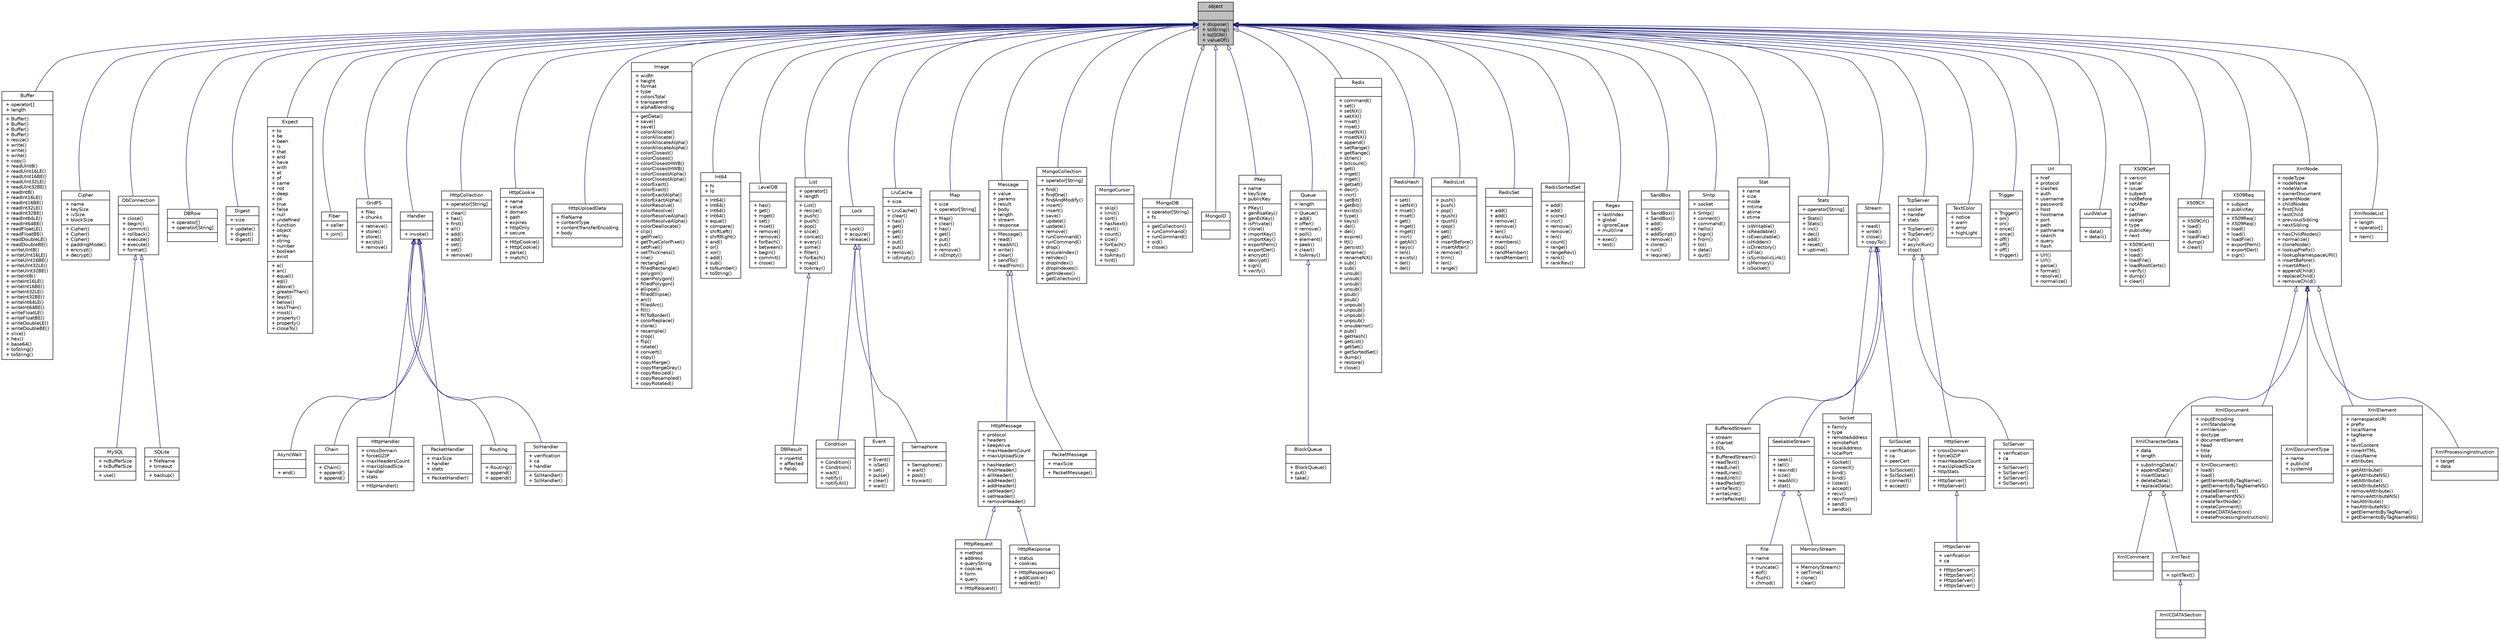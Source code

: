 digraph "object"
{
  edge [fontname="Helvetica",fontsize="10",labelfontname="Helvetica",labelfontsize="10"];
  node [fontname="Helvetica",fontsize="10",shape=record];
  Node1 [label="{object\n||+ dispose()\l+ toString()\l+ toJSON()\l+ valueOf()\l}",height=0.2,width=0.4,color="black", fillcolor="grey75", style="filled", fontcolor="black"];
  Node1 -> Node2 [dir="back",color="midnightblue",fontsize="10",style="solid",arrowtail="onormal",fontname="Helvetica"];
  Node2 [label="{Buffer\n|+ operator[]\l+ length\l|+ Buffer()\l+ Buffer()\l+ Buffer()\l+ Buffer()\l+ resize()\l+ write()\l+ write()\l+ write()\l+ copy()\l+ readUInt8()\l+ readUInt16LE()\l+ readUInt16BE()\l+ readUInt32LE()\l+ readUInt32BE()\l+ readInt8()\l+ readInt16LE()\l+ readInt16BE()\l+ readInt32LE()\l+ readInt32BE()\l+ readInt64LE()\l+ readInt64BE()\l+ readFloatLE()\l+ readFloatBE()\l+ readDoubleLE()\l+ readDoubleBE()\l+ writeUInt8()\l+ writeUInt16LE()\l+ writeUInt16BE()\l+ writeUInt32LE()\l+ writeUInt32BE()\l+ writeInt8()\l+ writeInt16LE()\l+ writeInt16BE()\l+ writeInt32LE()\l+ writeInt32BE()\l+ writeInt64LE()\l+ writeInt64BE()\l+ writeFloatLE()\l+ writeFloatBE()\l+ writeDoubleLE()\l+ writeDoubleBE()\l+ slice()\l+ hex()\l+ base64()\l+ toString()\l+ toString()\l}",height=0.2,width=0.4,color="black", fillcolor="white", style="filled",URL="$d9/dae/interfaceBuffer.html",tooltip="Binary buffer used in dealing with I/O reading and writing. "];
  Node1 -> Node3 [dir="back",color="midnightblue",fontsize="10",style="solid",arrowtail="onormal",fontname="Helvetica"];
  Node3 [label="{Cipher\n|+ name\l+ keySize\l+ ivSize\l+ blockSize\l|+ Cipher()\l+ Cipher()\l+ Cipher()\l+ paddingMode()\l+ encrypt()\l+ decrypt()\l}",height=0.2,width=0.4,color="black", fillcolor="white", style="filled",URL="$df/d49/interfaceCipher.html",tooltip="Symmetric cryptography object. "];
  Node1 -> Node4 [dir="back",color="midnightblue",fontsize="10",style="solid",arrowtail="onormal",fontname="Helvetica"];
  Node4 [label="{DbConnection\n||+ close()\l+ begin()\l+ commit()\l+ rollback()\l+ execute()\l+ execute()\l+ format()\l}",height=0.2,width=0.4,color="black", fillcolor="white", style="filled",URL="$d8/d2c/interfaceDbConnection.html",tooltip="Database connection object which is used for creation and maintenance of the database connection sess..."];
  Node4 -> Node5 [dir="back",color="midnightblue",fontsize="10",style="solid",arrowtail="onormal",fontname="Helvetica"];
  Node5 [label="{MySQL\n|+ rxBufferSize\l+ txBufferSize\l|+ use()\l}",height=0.2,width=0.4,color="black", fillcolor="white", style="filled",URL="$d2/d68/interfaceMySQL.html",tooltip="mysql database connection object "];
  Node4 -> Node6 [dir="back",color="midnightblue",fontsize="10",style="solid",arrowtail="onormal",fontname="Helvetica"];
  Node6 [label="{SQLite\n|+ fileName\l+ timeout\l|+ backup()\l}",height=0.2,width=0.4,color="black", fillcolor="white", style="filled",URL="$d7/df5/interfaceSQLite.html",tooltip="sqlite database connection object "];
  Node1 -> Node7 [dir="back",color="midnightblue",fontsize="10",style="solid",arrowtail="onormal",fontname="Helvetica"];
  Node7 [label="{DBRow\n|+ operator[]\l+ operator[String]\l|}",height=0.2,width=0.4,color="black", fillcolor="white", style="filled",URL="$d7/d8e/interfaceDBRow.html",tooltip="Database record object. "];
  Node1 -> Node8 [dir="back",color="midnightblue",fontsize="10",style="solid",arrowtail="onormal",fontname="Helvetica"];
  Node8 [label="{Digest\n|+ size\l|+ update()\l+ digest()\l+ digest()\l}",height=0.2,width=0.4,color="black", fillcolor="white", style="filled",URL="$d3/d41/interfaceDigest.html",tooltip="Message digest object. "];
  Node1 -> Node9 [dir="back",color="midnightblue",fontsize="10",style="solid",arrowtail="onormal",fontname="Helvetica"];
  Node9 [label="{Expect\n|+ to\l+ be\l+ been\l+ is\l+ that\l+ and\l+ have\l+ with\l+ at\l+ of\l+ same\l+ not\l+ deep\l+ ok\l+ true\l+ false\l+ null\l+ undefined\l+ function\l+ object\l+ array\l+ string\l+ number\l+ boolean\l+ exist\l|+ a()\l+ an()\l+ equal()\l+ eql()\l+ above()\l+ greaterThan()\l+ least()\l+ below()\l+ lessThan()\l+ most()\l+ property()\l+ property()\l+ closeTo()\l}",height=0.2,width=0.4,color="black", fillcolor="white", style="filled",URL="$d0/df6/interfaceExpect.html",tooltip="assertion expect object Expect object is an inner object of assert object, which can be used to creat..."];
  Node1 -> Node10 [dir="back",color="midnightblue",fontsize="10",style="solid",arrowtail="onormal",fontname="Helvetica"];
  Node10 [label="{Fiber\n|+ caller\l|+ join()\l}",height=0.2,width=0.4,color="black", fillcolor="white", style="filled",URL="$d4/d39/interfaceFiber.html",tooltip="Fiber operation object, this object cannot be created directly. "];
  Node1 -> Node11 [dir="back",color="midnightblue",fontsize="10",style="solid",arrowtail="onormal",fontname="Helvetica"];
  Node11 [label="{GridFS\n|+ files\l+ chunks\l|+ retrieve()\l+ store()\l+ store()\l+ exists()\l+ remove()\l}",height=0.2,width=0.4,color="black", fillcolor="white", style="filled",URL="$d7/d34/interfaceGridFS.html",tooltip="MongoDB GridFS Distributed File System Access Object. "];
  Node1 -> Node12 [dir="back",color="midnightblue",fontsize="10",style="solid",arrowtail="onormal",fontname="Helvetica"];
  Node12 [label="{Handler\n||+ invoke()\l}",height=0.2,width=0.4,color="black", fillcolor="white", style="filled",URL="$da/d85/interfaceHandler.html",tooltip="Meassage Handler Interface. "];
  Node12 -> Node13 [dir="back",color="midnightblue",fontsize="10",style="solid",arrowtail="onormal",fontname="Helvetica"];
  Node13 [label="{AsyncWait\n||+ end()\l}",height=0.2,width=0.4,color="black", fillcolor="white", style="filled",URL="$d2/d88/interfaceAsyncWait.html",tooltip="Message Handler object for asynchronous waiting. "];
  Node12 -> Node14 [dir="back",color="midnightblue",fontsize="10",style="solid",arrowtail="onormal",fontname="Helvetica"];
  Node14 [label="{Chain\n||+ Chain()\l+ append()\l+ append()\l}",height=0.2,width=0.4,color="black", fillcolor="white", style="filled",URL="$d3/d78/interfaceChain.html",tooltip="The handler of the message handler chain object. "];
  Node12 -> Node15 [dir="back",color="midnightblue",fontsize="10",style="solid",arrowtail="onormal",fontname="Helvetica"];
  Node15 [label="{HttpHandler\n|+ crossDomain\l+ forceGZIP\l+ maxHeadersCount\l+ maxUploadSize\l+ handler\l+ stats\l|+ HttpHandler()\l}",height=0.2,width=0.4,color="black", fillcolor="white", style="filled",URL="$d6/d18/interfaceHttpHandler.html",tooltip="http Protocol Conversion Processor "];
  Node12 -> Node16 [dir="back",color="midnightblue",fontsize="10",style="solid",arrowtail="onormal",fontname="Helvetica"];
  Node16 [label="{PacketHandler\n|+ maxSize\l+ handler\l+ stats\l|+ PacketHandler()\l}",height=0.2,width=0.4,color="black", fillcolor="white", style="filled",URL="$de/dba/interfacePacketHandler.html",tooltip="Packet protocal converter. "];
  Node12 -> Node17 [dir="back",color="midnightblue",fontsize="10",style="solid",arrowtail="onormal",fontname="Helvetica"];
  Node17 [label="{Routing\n||+ Routing()\l+ append()\l+ append()\l}",height=0.2,width=0.4,color="black", fillcolor="white", style="filled",URL="$df/dcb/interfaceRouting.html",tooltip="Message handler router. "];
  Node12 -> Node18 [dir="back",color="midnightblue",fontsize="10",style="solid",arrowtail="onormal",fontname="Helvetica"];
  Node18 [label="{SslHandler\n|+ verification\l+ ca\l+ handler\l|+ SslHandler()\l+ SslHandler()\l}",height=0.2,width=0.4,color="black", fillcolor="white", style="filled",URL="$df/dd8/interfaceSslHandler.html",tooltip="ssl protocol converter "];
  Node1 -> Node19 [dir="back",color="midnightblue",fontsize="10",style="solid",arrowtail="onormal",fontname="Helvetica"];
  Node19 [label="{HttpCollection\n|+ operator[String]\l|+ clear()\l+ has()\l+ first()\l+ all()\l+ add()\l+ add()\l+ set()\l+ set()\l+ remove()\l}",height=0.2,width=0.4,color="black", fillcolor="white", style="filled",URL="$da/d34/interfaceHttpCollection.html",tooltip="http container object, used to store and organize data like http header, cookie, query, form and so on "];
  Node1 -> Node20 [dir="back",color="midnightblue",fontsize="10",style="solid",arrowtail="onormal",fontname="Helvetica"];
  Node20 [label="{HttpCookie\n|+ name\l+ value\l+ domain\l+ path\l+ expires\l+ httpOnly\l+ secure\l|+ HttpCookie()\l+ HttpCookie()\l+ parse()\l+ match()\l}",height=0.2,width=0.4,color="black", fillcolor="white", style="filled",URL="$d3/dea/interfaceHttpCookie.html",tooltip="http Cookie Object, used to add and handle cookies "];
  Node1 -> Node21 [dir="back",color="midnightblue",fontsize="10",style="solid",arrowtail="onormal",fontname="Helvetica"];
  Node21 [label="{HttpUploadData\n|+ fileName\l+ contentType\l+ contentTransferEncoding\l+ body\l|}",height=0.2,width=0.4,color="black", fillcolor="white", style="filled",URL="$db/dd0/interfaceHttpUploadData.html",tooltip="a data item that contains multipart "];
  Node1 -> Node22 [dir="back",color="midnightblue",fontsize="10",style="solid",arrowtail="onormal",fontname="Helvetica"];
  Node22 [label="{Image\n|+ width\l+ height\l+ format\l+ type\l+ colorsTotal\l+ transparent\l+ alphaBlending\l|+ getData()\l+ save()\l+ save()\l+ colorAllocate()\l+ colorAllocate()\l+ colorAllocateAlpha()\l+ colorAllocateAlpha()\l+ colorClosest()\l+ colorClosest()\l+ colorClosestHWB()\l+ colorClosestHWB()\l+ colorClosestAlpha()\l+ colorClosestAlpha()\l+ colorExact()\l+ colorExact()\l+ colorExactAlpha()\l+ colorExactAlpha()\l+ colorResolve()\l+ colorResolve()\l+ colorResolveAlpha()\l+ colorResolveAlpha()\l+ colorDeallocate()\l+ clip()\l+ getPixel()\l+ getTrueColorPixel()\l+ setPixel()\l+ setThickness()\l+ line()\l+ rectangle()\l+ filledRectangle()\l+ polygon()\l+ openPolygon()\l+ filledPolygon()\l+ ellipse()\l+ filledEllipse()\l+ arc()\l+ filledArc()\l+ fill()\l+ fillToBorder()\l+ colorReplace()\l+ clone()\l+ resample()\l+ crop()\l+ flip()\l+ rotate()\l+ convert()\l+ copy()\l+ copyMerge()\l+ copyMergeGray()\l+ copyResized()\l+ copyResampled()\l+ copyRotated()\l}",height=0.2,width=0.4,color="black", fillcolor="white", style="filled",URL="$d2/d41/interfaceImage.html",tooltip="Image object with transform, draw and save operations, etc. "];
  Node1 -> Node23 [dir="back",color="midnightblue",fontsize="10",style="solid",arrowtail="onormal",fontname="Helvetica"];
  Node23 [label="{Int64\n|+ hi\l+ lo\l|+ Int64()\l+ Int64()\l+ Int64()\l+ Int64()\l+ equal()\l+ compare()\l+ shiftLeft()\l+ shiftRight()\l+ and()\l+ or()\l+ xor()\l+ add()\l+ sub()\l+ toNumber()\l+ toString()\l}",height=0.2,width=0.4,color="black", fillcolor="white", style="filled",URL="$df/dc1/interfaceInt64.html",tooltip="64-bit integer "];
  Node1 -> Node24 [dir="back",color="midnightblue",fontsize="10",style="solid",arrowtail="onormal",fontname="Helvetica"];
  Node24 [label="{LevelDB\n||+ has()\l+ get()\l+ mget()\l+ set()\l+ mset()\l+ remove()\l+ remove()\l+ forEach()\l+ between()\l+ begin()\l+ commit()\l+ close()\l}",height=0.2,width=0.4,color="black", fillcolor="white", style="filled",URL="$d0/d9e/interfaceLevelDB.html",tooltip="LevelDB database object. "];
  Node1 -> Node25 [dir="back",color="midnightblue",fontsize="10",style="solid",arrowtail="onormal",fontname="Helvetica"];
  Node25 [label="{List\n|+ operator[]\l+ length\l|+ List()\l+ resize()\l+ push()\l+ push()\l+ pop()\l+ slice()\l+ concat()\l+ every()\l+ some()\l+ filter()\l+ forEach()\l+ map()\l+ toArray()\l}",height=0.2,width=0.4,color="black", fillcolor="white", style="filled",URL="$de/dd8/interfaceList.html",tooltip="Variant Array object, return a list of Variant. "];
  Node25 -> Node26 [dir="back",color="midnightblue",fontsize="10",style="solid",arrowtail="onormal",fontname="Helvetica"];
  Node26 [label="{DBResult\n|+ insertId\l+ affected\l+ fields\l|}",height=0.2,width=0.4,color="black", fillcolor="white", style="filled",URL="$d9/db4/interfaceDBResult.html",tooltip="The collection of the database records object. "];
  Node1 -> Node27 [dir="back",color="midnightblue",fontsize="10",style="solid",arrowtail="onormal",fontname="Helvetica"];
  Node27 [label="{Lock\n||+ Lock()\l+ acquire()\l+ release()\l}",height=0.2,width=0.4,color="black", fillcolor="white", style="filled",URL="$de/da6/interfaceLock.html",tooltip="Thread lock object. "];
  Node27 -> Node28 [dir="back",color="midnightblue",fontsize="10",style="solid",arrowtail="onormal",fontname="Helvetica"];
  Node28 [label="{Condition\n||+ Condition()\l+ Condition()\l+ wait()\l+ notify()\l+ notifyAll()\l}",height=0.2,width=0.4,color="black", fillcolor="white", style="filled",URL="$d5/d45/interfaceCondition.html",tooltip="Condition variable object. "];
  Node27 -> Node29 [dir="back",color="midnightblue",fontsize="10",style="solid",arrowtail="onormal",fontname="Helvetica"];
  Node29 [label="{Event\n||+ Event()\l+ isSet()\l+ set()\l+ pulse()\l+ clear()\l+ wait()\l}",height=0.2,width=0.4,color="black", fillcolor="white", style="filled",URL="$d7/ddf/interfaceEvent.html",tooltip="Event Object. "];
  Node27 -> Node30 [dir="back",color="midnightblue",fontsize="10",style="solid",arrowtail="onormal",fontname="Helvetica"];
  Node30 [label="{Semaphore\n||+ Semaphore()\l+ wait()\l+ post()\l+ trywait()\l}",height=0.2,width=0.4,color="black", fillcolor="white", style="filled",URL="$dc/d90/interfaceSemaphore.html",tooltip="Semaphore object. "];
  Node1 -> Node31 [dir="back",color="midnightblue",fontsize="10",style="solid",arrowtail="onormal",fontname="Helvetica"];
  Node31 [label="{LruCache\n|+ size\l|+ LruCache()\l+ clear()\l+ has()\l+ get()\l+ get()\l+ set()\l+ put()\l+ put()\l+ remove()\l+ isEmpty()\l}",height=0.2,width=0.4,color="black", fillcolor="white", style="filled",URL="$dc/d81/interfaceLruCache.html",tooltip="LRU(least recently used) cache object. "];
  Node1 -> Node32 [dir="back",color="midnightblue",fontsize="10",style="solid",arrowtail="onormal",fontname="Helvetica"];
  Node32 [label="{Map\n|+ size\l+ operator[String]\l|+ Map()\l+ clear()\l+ has()\l+ get()\l+ put()\l+ put()\l+ remove()\l+ isEmpty()\l}",height=0.2,width=0.4,color="black", fillcolor="white", style="filled",URL="$d2/dc1/interfaceMap.html",tooltip="Dictionary object. "];
  Node1 -> Node33 [dir="back",color="midnightblue",fontsize="10",style="solid",arrowtail="onormal",fontname="Helvetica"];
  Node33 [label="{Message\n|+ value\l+ params\l+ result\l+ body\l+ length\l+ stream\l+ response\l|+ Message()\l+ read()\l+ readAll()\l+ write()\l+ clear()\l+ sendTo()\l+ readFrom()\l}",height=0.2,width=0.4,color="black", fillcolor="white", style="filled",URL="$d6/db7/interfaceMessage.html",tooltip="Basic message object. "];
  Node33 -> Node34 [dir="back",color="midnightblue",fontsize="10",style="solid",arrowtail="onormal",fontname="Helvetica"];
  Node34 [label="{HttpMessage\n|+ protocol\l+ headers\l+ keepAlive\l+ maxHeadersCount\l+ maxUploadSize\l|+ hasHeader()\l+ firstHeader()\l+ allHeader()\l+ addHeader()\l+ addHeader()\l+ setHeader()\l+ setHeader()\l+ removeHeader()\l}",height=0.2,width=0.4,color="black", fillcolor="white", style="filled",URL="$da/d38/interfaceHttpMessage.html",tooltip="http basic message objec "];
  Node34 -> Node35 [dir="back",color="midnightblue",fontsize="10",style="solid",arrowtail="onormal",fontname="Helvetica"];
  Node35 [label="{HttpRequest\n|+ method\l+ address\l+ queryString\l+ cookies\l+ form\l+ query\l|+ HttpRequest()\l}",height=0.2,width=0.4,color="black", fillcolor="white", style="filled",URL="$d4/dfa/interfaceHttpRequest.html",tooltip="http request message object "];
  Node34 -> Node36 [dir="back",color="midnightblue",fontsize="10",style="solid",arrowtail="onormal",fontname="Helvetica"];
  Node36 [label="{HttpResponse\n|+ status\l+ cookies\l|+ HttpResponse()\l+ addCookie()\l+ redirect()\l}",height=0.2,width=0.4,color="black", fillcolor="white", style="filled",URL="$d9/d71/interfaceHttpResponse.html",tooltip="http response message object "];
  Node33 -> Node37 [dir="back",color="midnightblue",fontsize="10",style="solid",arrowtail="onormal",fontname="Helvetica"];
  Node37 [label="{PacketMessage\n|+ maxSize\l|+ PacketMessage()\l}",height=0.2,width=0.4,color="black", fillcolor="white", style="filled",URL="$df/da2/interfacePacketMessage.html",tooltip="Packet handler. "];
  Node1 -> Node38 [dir="back",color="midnightblue",fontsize="10",style="solid",arrowtail="onormal",fontname="Helvetica"];
  Node38 [label="{MongoCollection\n|+ operator[String]\l|+ find()\l+ findOne()\l+ findAndModify()\l+ insert()\l+ insert()\l+ save()\l+ update()\l+ update()\l+ remove()\l+ runCommand()\l+ runCommand()\l+ drop()\l+ ensureIndex()\l+ reIndex()\l+ dropIndex()\l+ dropIndexes()\l+ getIndexes()\l+ getCollection()\l}",height=0.2,width=0.4,color="black", fillcolor="white", style="filled",URL="$d6/d6b/interfaceMongoCollection.html",tooltip="mongodb database dataset object "];
  Node1 -> Node39 [dir="back",color="midnightblue",fontsize="10",style="solid",arrowtail="onormal",fontname="Helvetica"];
  Node39 [label="{MongoCursor\n||+ skip()\l+ limit()\l+ sort()\l+ hasNext()\l+ next()\l+ count()\l+ size()\l+ forEach()\l+ map()\l+ toArray()\l+ hint()\l}",height=0.2,width=0.4,color="black", fillcolor="white", style="filled",URL="$dc/d27/interfaceMongoCursor.html",tooltip="mongodb database cursor object "];
  Node1 -> Node40 [dir="back",color="midnightblue",fontsize="10",style="solid",arrowtail="onormal",fontname="Helvetica"];
  Node40 [label="{MongoDB\n|+ operator[String]\l+ fs\l|+ getCollection()\l+ runCommand()\l+ runCommand()\l+ oid()\l+ close()\l}",height=0.2,width=0.4,color="black", fillcolor="white", style="filled",URL="$df/d69/interfaceMongoDB.html",tooltip="mongodb database connection object "];
  Node1 -> Node41 [dir="back",color="midnightblue",fontsize="10",style="solid",arrowtail="onormal",fontname="Helvetica"];
  Node41 [label="{MongoID\n||}",height=0.2,width=0.4,color="black", fillcolor="white", style="filled",URL="$d9/d2f/interfaceMongoID.html",tooltip="mongodb unique object for save and pass oid "];
  Node1 -> Node42 [dir="back",color="midnightblue",fontsize="10",style="solid",arrowtail="onormal",fontname="Helvetica"];
  Node42 [label="{PKey\n|+ name\l+ keySize\l+ publicKey\l|+ PKey()\l+ genRsaKey()\l+ genEcKey()\l+ isPrivate()\l+ clone()\l+ importKey()\l+ importKey()\l+ exportPem()\l+ exportDer()\l+ encrypt()\l+ decrypt()\l+ sign()\l+ verify()\l}",height=0.2,width=0.4,color="black", fillcolor="white", style="filled",URL="$d5/dac/interfacePKey.html",tooltip="Asymmetric encryption algorithm object. "];
  Node1 -> Node43 [dir="back",color="midnightblue",fontsize="10",style="solid",arrowtail="onormal",fontname="Helvetica"];
  Node43 [label="{Queue\n|+ length\l|+ Queue()\l+ add()\l+ offer()\l+ remove()\l+ poll()\l+ element()\l+ peek()\l+ clear()\l+ toArray()\l}",height=0.2,width=0.4,color="black", fillcolor="white", style="filled",URL="$d1/d56/interfaceQueue.html",tooltip="FIFO queue. "];
  Node43 -> Node44 [dir="back",color="midnightblue",fontsize="10",style="solid",arrowtail="onormal",fontname="Helvetica"];
  Node44 [label="{BlockQueue\n||+ BlockQueue()\l+ put()\l+ take()\l}",height=0.2,width=0.4,color="black", fillcolor="white", style="filled",URL="$d4/db6/interfaceBlockQueue.html",tooltip="Blocking FIFO-queue Object. "];
  Node1 -> Node45 [dir="back",color="midnightblue",fontsize="10",style="solid",arrowtail="onormal",fontname="Helvetica"];
  Node45 [label="{Redis\n||+ command()\l+ set()\l+ setNX()\l+ setXX()\l+ mset()\l+ mset()\l+ msetNX()\l+ msetNX()\l+ append()\l+ setRange()\l+ getRange()\l+ strlen()\l+ bitcount()\l+ get()\l+ mget()\l+ mget()\l+ getset()\l+ decr()\l+ incr()\l+ setBit()\l+ getBit()\l+ exists()\l+ type()\l+ keys()\l+ del()\l+ del()\l+ expire()\l+ ttl()\l+ persist()\l+ rename()\l+ renameNX()\l+ sub()\l+ sub()\l+ unsub()\l+ unsub()\l+ unsub()\l+ unsub()\l+ psub()\l+ psub()\l+ unpsub()\l+ unpsub()\l+ unpsub()\l+ unpsub()\l+ onsuberror()\l+ pub()\l+ getHash()\l+ getList()\l+ getSet()\l+ getSortedSet()\l+ dump()\l+ restore()\l+ close()\l}",height=0.2,width=0.4,color="black", fillcolor="white", style="filled",URL="$d7/d32/interfaceRedis.html",tooltip="Redis database client object. "];
  Node1 -> Node46 [dir="back",color="midnightblue",fontsize="10",style="solid",arrowtail="onormal",fontname="Helvetica"];
  Node46 [label="{RedisHash\n||+ set()\l+ setNX()\l+ mset()\l+ mset()\l+ get()\l+ mget()\l+ mget()\l+ incr()\l+ getAll()\l+ keys()\l+ len()\l+ exists()\l+ del()\l+ del()\l}",height=0.2,width=0.4,color="black", fillcolor="white", style="filled",URL="$d9/d58/interfaceRedisHash.html",tooltip="Redis database client Hash object, it contains client with given key, and has to call its methods to ..."];
  Node1 -> Node47 [dir="back",color="midnightblue",fontsize="10",style="solid",arrowtail="onormal",fontname="Helvetica"];
  Node47 [label="{RedisList\n||+ push()\l+ push()\l+ pop()\l+ rpush()\l+ rpush()\l+ rpop()\l+ set()\l+ get()\l+ insertBefore()\l+ insertAfter()\l+ remove()\l+ trim()\l+ len()\l+ range()\l}",height=0.2,width=0.4,color="black", fillcolor="white", style="filled",URL="$d0/da2/interfaceRedisList.html",tooltip="Redis database List objectm, it contains client with given key, and has to call its methods to operat..."];
  Node1 -> Node48 [dir="back",color="midnightblue",fontsize="10",style="solid",arrowtail="onormal",fontname="Helvetica"];
  Node48 [label="{RedisSet\n||+ add()\l+ add()\l+ remove()\l+ remove()\l+ len()\l+ exists()\l+ members()\l+ pop()\l+ randMember()\l+ randMember()\l}",height=0.2,width=0.4,color="black", fillcolor="white", style="filled",URL="$d3/dee/interfaceRedisSet.html",tooltip="Redis database client Set object, it contains client of given key and has to operate it with database..."];
  Node1 -> Node49 [dir="back",color="midnightblue",fontsize="10",style="solid",arrowtail="onormal",fontname="Helvetica"];
  Node49 [label="{RedisSortedSet\n||+ add()\l+ add()\l+ score()\l+ incr()\l+ remove()\l+ remove()\l+ len()\l+ count()\l+ range()\l+ rangeRev()\l+ rank()\l+ rankRev()\l}",height=0.2,width=0.4,color="black", fillcolor="white", style="filled",URL="$db/d03/interfaceRedisSortedSet.html",tooltip="Redis database SortedSet object, it contains client of given key and has to operate it with database..."];
  Node1 -> Node50 [dir="back",color="midnightblue",fontsize="10",style="solid",arrowtail="onormal",fontname="Helvetica"];
  Node50 [label="{Regex\n|+ lastIndex\l+ global\l+ ignoreCase\l+ multiline\l|+ exec()\l+ test()\l}",height=0.2,width=0.4,color="black", fillcolor="white", style="filled",URL="$d1/d43/interfaceRegex.html",tooltip="Regular expression. "];
  Node1 -> Node51 [dir="back",color="midnightblue",fontsize="10",style="solid",arrowtail="onormal",fontname="Helvetica"];
  Node51 [label="{SandBox\n||+ SandBox()\l+ SandBox()\l+ add()\l+ add()\l+ addScript()\l+ remove()\l+ clone()\l+ run()\l+ require()\l}",height=0.2,width=0.4,color="black", fillcolor="white", style="filled",URL="$d5/dd4/interfaceSandBox.html",tooltip="Sandbox, to manage a separate running space. "];
  Node1 -> Node52 [dir="back",color="midnightblue",fontsize="10",style="solid",arrowtail="onormal",fontname="Helvetica"];
  Node52 [label="{Smtp\n|+ socket\l|+ Smtp()\l+ connect()\l+ command()\l+ hello()\l+ login()\l+ from()\l+ to()\l+ data()\l+ quit()\l}",height=0.2,width=0.4,color="black", fillcolor="white", style="filled",URL="$da/de8/interfaceSmtp.html",tooltip="Smtp object. "];
  Node1 -> Node53 [dir="back",color="midnightblue",fontsize="10",style="solid",arrowtail="onormal",fontname="Helvetica"];
  Node53 [label="{Stat\n|+ name\l+ size\l+ mode\l+ mtime\l+ atime\l+ ctime\l|+ isWritable()\l+ isReadable()\l+ isExecutable()\l+ isHidden()\l+ isDirectory()\l+ isFile()\l+ isSymbolicLink()\l+ isMemory()\l+ isSocket()\l}",height=0.2,width=0.4,color="black", fillcolor="white", style="filled",URL="$dc/da9/interfaceStat.html",tooltip="File info object. "];
  Node1 -> Node54 [dir="back",color="midnightblue",fontsize="10",style="solid",arrowtail="onormal",fontname="Helvetica"];
  Node54 [label="{Stats\n|+ operator[String]\l|+ Stats()\l+ Stats()\l+ inc()\l+ dec()\l+ add()\l+ reset()\l+ uptime()\l}",height=0.2,width=0.4,color="black", fillcolor="white", style="filled",URL="$df/d0b/interfaceStats.html",tooltip="Data statistic object, to collection data at runtime. "];
  Node1 -> Node55 [dir="back",color="midnightblue",fontsize="10",style="solid",arrowtail="onormal",fontname="Helvetica"];
  Node55 [label="{Stream\n||+ read()\l+ write()\l+ close()\l+ copyTo()\l}",height=0.2,width=0.4,color="black", fillcolor="white", style="filled",URL="$d4/dc7/interfaceStream.html",tooltip="Stream object for binary data. "];
  Node55 -> Node56 [dir="back",color="midnightblue",fontsize="10",style="solid",arrowtail="onormal",fontname="Helvetica"];
  Node56 [label="{BufferedStream\n|+ stream\l+ charset\l+ EOL\l|+ BufferedStream()\l+ readText()\l+ readLine()\l+ readLines()\l+ readUntil()\l+ readPacket()\l+ writeText()\l+ writeLine()\l+ writePacket()\l}",height=0.2,width=0.4,color="black", fillcolor="white", style="filled",URL="$d0/d37/interfaceBufferedStream.html",tooltip="Buffer reader object. "];
  Node55 -> Node57 [dir="back",color="midnightblue",fontsize="10",style="solid",arrowtail="onormal",fontname="Helvetica"];
  Node57 [label="{SeekableStream\n||+ seek()\l+ tell()\l+ rewind()\l+ size()\l+ readAll()\l+ stat()\l}",height=0.2,width=0.4,color="black", fillcolor="white", style="filled",URL="$d6/d9c/interfaceSeekableStream.html",tooltip="Seekable stream interface. "];
  Node57 -> Node58 [dir="back",color="midnightblue",fontsize="10",style="solid",arrowtail="onormal",fontname="Helvetica"];
  Node58 [label="{File\n|+ name\l|+ truncate()\l+ eof()\l+ flush()\l+ chmod()\l}",height=0.2,width=0.4,color="black", fillcolor="white", style="filled",URL="$d3/d3a/interfaceFile.html",tooltip="file operands, used to operate the reading and writing of binary files. "];
  Node57 -> Node59 [dir="back",color="midnightblue",fontsize="10",style="solid",arrowtail="onormal",fontname="Helvetica"];
  Node59 [label="{MemoryStream\n||+ MemoryStream()\l+ setTime()\l+ clone()\l+ clear()\l}",height=0.2,width=0.4,color="black", fillcolor="white", style="filled",URL="$d2/d93/interfaceMemoryStream.html",tooltip="Memory stream object. "];
  Node55 -> Node60 [dir="back",color="midnightblue",fontsize="10",style="solid",arrowtail="onormal",fontname="Helvetica"];
  Node60 [label="{Socket\n|+ family\l+ type\l+ remoteAddress\l+ remotePort\l+ localAddress\l+ localPort\l|+ Socket()\l+ connect()\l+ bind()\l+ bind()\l+ listen()\l+ accept()\l+ recv()\l+ recvFrom()\l+ send()\l+ sendto()\l}",height=0.2,width=0.4,color="black", fillcolor="white", style="filled",URL="$dd/d94/interfaceSocket.html",tooltip="Network socket interface. "];
  Node55 -> Node61 [dir="back",color="midnightblue",fontsize="10",style="solid",arrowtail="onormal",fontname="Helvetica"];
  Node61 [label="{SslSocket\n|+ verification\l+ ca\l+ peerCert\l|+ SslSocket()\l+ SslSocket()\l+ connect()\l+ accept()\l}",height=0.2,width=0.4,color="black", fillcolor="white", style="filled",URL="$d0/d97/interfaceSslSocket.html",tooltip="ssl netwrok socket interface "];
  Node1 -> Node62 [dir="back",color="midnightblue",fontsize="10",style="solid",arrowtail="onormal",fontname="Helvetica"];
  Node62 [label="{TcpServer\n|+ socket\l+ handler\l+ stats\l|+ TcpServer()\l+ TcpServer()\l+ run()\l+ asyncRun()\l+ stop()\l}",height=0.2,width=0.4,color="black", fillcolor="white", style="filled",URL="$d7/d48/interfaceTcpServer.html",tooltip="tcp server object for creating a multi-thread tcp server "];
  Node62 -> Node63 [dir="back",color="midnightblue",fontsize="10",style="solid",arrowtail="onormal",fontname="Helvetica"];
  Node63 [label="{HttpServer\n|+ crossDomain\l+ forceGZIP\l+ maxHeadersCount\l+ maxUploadSize\l+ httpStats\l|+ HttpServer()\l+ HttpServer()\l}",height=0.2,width=0.4,color="black", fillcolor="white", style="filled",URL="$d4/d79/interfaceHttpServer.html",tooltip="http server object "];
  Node63 -> Node64 [dir="back",color="midnightblue",fontsize="10",style="solid",arrowtail="onormal",fontname="Helvetica"];
  Node64 [label="{HttpsServer\n|+ verification\l+ ca\l|+ HttpsServer()\l+ HttpsServer()\l+ HttpsServer()\l+ HttpsServer()\l}",height=0.2,width=0.4,color="black", fillcolor="white", style="filled",URL="$d7/d42/interfaceHttpsServer.html",tooltip="https server object "];
  Node62 -> Node65 [dir="back",color="midnightblue",fontsize="10",style="solid",arrowtail="onormal",fontname="Helvetica"];
  Node65 [label="{SslServer\n|+ verification\l+ ca\l|+ SslServer()\l+ SslServer()\l+ SslServer()\l+ SslServer()\l}",height=0.2,width=0.4,color="black", fillcolor="white", style="filled",URL="$d1/d5c/interfaceSslServer.html",tooltip="ssl server object, easily create mutil-thread ssl server "];
  Node1 -> Node66 [dir="back",color="midnightblue",fontsize="10",style="solid",arrowtail="onormal",fontname="Helvetica"];
  Node66 [label="{TextColor\n|+ notice\l+ warn\l+ error\l+ highLight\l|}",height=0.2,width=0.4,color="black", fillcolor="white", style="filled",URL="$da/d8a/interfaceTextColor.html",tooltip="Terminal color output config object. "];
  Node1 -> Node67 [dir="back",color="midnightblue",fontsize="10",style="solid",arrowtail="onormal",fontname="Helvetica"];
  Node67 [label="{Trigger\n||+ Trigger()\l+ on()\l+ on()\l+ once()\l+ once()\l+ off()\l+ off()\l+ off()\l+ trigger()\l}",height=0.2,width=0.4,color="black", fillcolor="white", style="filled",URL="$d6/df7/interfaceTrigger.html",tooltip="Event trigger object can be used to establish the observer mode, the object supports event-triggered ..."];
  Node1 -> Node68 [dir="back",color="midnightblue",fontsize="10",style="solid",arrowtail="onormal",fontname="Helvetica"];
  Node68 [label="{Url\n|+ href\l+ protocol\l+ slashes\l+ auth\l+ username\l+ password\l+ host\l+ hostname\l+ port\l+ path\l+ pathname\l+ search\l+ query\l+ hash\l|+ Url()\l+ Url()\l+ parse()\l+ format()\l+ resolve()\l+ normalize()\l}",height=0.2,width=0.4,color="black", fillcolor="white", style="filled",URL="$dd/d23/interfaceUrl.html",tooltip="Url handle object. "];
  Node1 -> Node69 [dir="back",color="midnightblue",fontsize="10",style="solid",arrowtail="onormal",fontname="Helvetica"];
  Node69 [label="{uuidValue\n||+ data()\l+ detail()\l}",height=0.2,width=0.4,color="black", fillcolor="white", style="filled",URL="$d6/de7/interfaceuuidValue.html",tooltip="uuid object "];
  Node1 -> Node70 [dir="back",color="midnightblue",fontsize="10",style="solid",arrowtail="onormal",fontname="Helvetica"];
  Node70 [label="{X509Cert\n|+ version\l+ serial\l+ issuer\l+ subject\l+ notBefore\l+ notAfter\l+ ca\l+ pathlen\l+ usage\l+ type\l+ publicKey\l+ next\l|+ X509Cert()\l+ load()\l+ load()\l+ loadFile()\l+ loadRootCerts()\l+ verify()\l+ dump()\l+ clear()\l}",height=0.2,width=0.4,color="black", fillcolor="white", style="filled",URL="$dc/d22/interfaceX509Cert.html",tooltip="x509 certificate object "];
  Node1 -> Node71 [dir="back",color="midnightblue",fontsize="10",style="solid",arrowtail="onormal",fontname="Helvetica"];
  Node71 [label="{X509Crl\n||+ X509Crl()\l+ load()\l+ load()\l+ loadFile()\l+ dump()\l+ clear()\l}",height=0.2,width=0.4,color="black", fillcolor="white", style="filled",URL="$d9/d86/interfaceX509Crl.html",tooltip="x509 revoked certificate object "];
  Node1 -> Node72 [dir="back",color="midnightblue",fontsize="10",style="solid",arrowtail="onormal",fontname="Helvetica"];
  Node72 [label="{X509Req\n|+ subject\l+ publicKey\l|+ X509Req()\l+ X509Req()\l+ load()\l+ load()\l+ loadFile()\l+ exportPem()\l+ exportDer()\l+ sign()\l}",height=0.2,width=0.4,color="black", fillcolor="white", style="filled",URL="$d7/d8b/interfaceX509Req.html",tooltip="x509 certificate request object "];
  Node1 -> Node73 [dir="back",color="midnightblue",fontsize="10",style="solid",arrowtail="onormal",fontname="Helvetica"];
  Node73 [label="{XmlNode\n|+ nodeType\l+ nodeName\l+ nodeValue\l+ ownerDocument\l+ parentNode\l+ childNodes\l+ firstChild\l+ lastChild\l+ previousSibling\l+ nextSibling\l|+ hasChildNodes()\l+ normalize()\l+ cloneNode()\l+ lookupPrefix()\l+ lookupNamespaceURI()\l+ insertBefore()\l+ insertAfter()\l+ appendChild()\l+ replaceChild()\l+ removeChild()\l}",height=0.2,width=0.4,color="black", fillcolor="white", style="filled",URL="$dc/d8f/interfaceXmlNode.html",tooltip="XmlNode object is fundamental data type of entire DOM. "];
  Node73 -> Node74 [dir="back",color="midnightblue",fontsize="10",style="solid",arrowtail="onormal",fontname="Helvetica"];
  Node74 [label="{XmlCharacterData\n|+ data\l+ length\l|+ substringData()\l+ appendData()\l+ insertData()\l+ deleteData()\l+ replaceData()\l}",height=0.2,width=0.4,color="black", fillcolor="white", style="filled",URL="$d7/d50/interfaceXmlCharacterData.html",tooltip="XmlCharacterData provides common features to XmlText and XmlComment. "];
  Node74 -> Node75 [dir="back",color="midnightblue",fontsize="10",style="solid",arrowtail="onormal",fontname="Helvetica"];
  Node75 [label="{XmlComment\n||}",height=0.2,width=0.4,color="black", fillcolor="white", style="filled",URL="$dd/dc1/interfaceXmlComment.html",tooltip="XmlComment represents comment of node. "];
  Node74 -> Node76 [dir="back",color="midnightblue",fontsize="10",style="solid",arrowtail="onormal",fontname="Helvetica"];
  Node76 [label="{XmlText\n||+ splitText()\l}",height=0.2,width=0.4,color="black", fillcolor="white", style="filled",URL="$d3/d51/interfaceXmlText.html",tooltip="XmlText object represents element or attribute text content. "];
  Node76 -> Node77 [dir="back",color="midnightblue",fontsize="10",style="solid",arrowtail="onormal",fontname="Helvetica"];
  Node77 [label="{XmlCDATASection\n||}",height=0.2,width=0.4,color="black", fillcolor="white", style="filled",URL="$d4/dd8/interfaceXmlCDATASection.html",tooltip="CDATA section for XmlCDATASection. "];
  Node73 -> Node78 [dir="back",color="midnightblue",fontsize="10",style="solid",arrowtail="onormal",fontname="Helvetica"];
  Node78 [label="{XmlDocument\n|+ inputEncoding\l+ xmlStandalone\l+ xmlVersion\l+ doctype\l+ documentElement\l+ head\l+ title\l+ body\l|+ XmlDocument()\l+ load()\l+ load()\l+ getElementsByTagName()\l+ getElementsByTagNameNS()\l+ createElement()\l+ createElementNS()\l+ createTextNode()\l+ createComment()\l+ createCDATASection()\l+ createProcessingInstruction()\l}",height=0.2,width=0.4,color="black", fillcolor="white", style="filled",URL="$d6/d47/interfaceXmlDocument.html",tooltip="XmlDocument object represents an XML document. "];
  Node73 -> Node79 [dir="back",color="midnightblue",fontsize="10",style="solid",arrowtail="onormal",fontname="Helvetica"];
  Node79 [label="{XmlDocumentType\n|+ name\l+ publicId\l+ systemId\l|}",height=0.2,width=0.4,color="black", fillcolor="white", style="filled",URL="$d4/d35/interfaceXmlDocumentType.html",tooltip="XmlDocumentType object has access to XML actual body. "];
  Node73 -> Node80 [dir="back",color="midnightblue",fontsize="10",style="solid",arrowtail="onormal",fontname="Helvetica"];
  Node80 [label="{XmlElement\n|+ namespaceURI\l+ prefix\l+ localName\l+ tagName\l+ id\l+ textContent\l+ innerHTML\l+ className\l+ attributes\l|+ getAttribute()\l+ getAttributeNS()\l+ setAttribute()\l+ setAttributeNS()\l+ removeAttribute()\l+ removeAttributeNS()\l+ hasAttribute()\l+ hasAttributeNS()\l+ getElementsByTagName()\l+ getElementsByTagNameNS()\l}",height=0.2,width=0.4,color="black", fillcolor="white", style="filled",URL="$d7/ddb/interfaceXmlElement.html",tooltip="XmlElement object represents XML element in document. "];
  Node73 -> Node81 [dir="back",color="midnightblue",fontsize="10",style="solid",arrowtail="onormal",fontname="Helvetica"];
  Node81 [label="{XmlProcessingInstruction\n|+ target\l+ data\l|}",height=0.2,width=0.4,color="black", fillcolor="white", style="filled",URL="$da/df6/interfaceXmlProcessingInstruction.html",tooltip="XmlProcessingInstruction object represents an XML processing instruction. "];
  Node1 -> Node82 [dir="back",color="midnightblue",fontsize="10",style="solid",arrowtail="onormal",fontname="Helvetica"];
  Node82 [label="{XmlNodeList\n|+ length\l+ operator[]\l|+ item()\l}",height=0.2,width=0.4,color="black", fillcolor="white", style="filled",URL="$de/da6/interfaceXmlNodeList.html",tooltip="XmlNodeList object represents an ordered node list. "];
}
